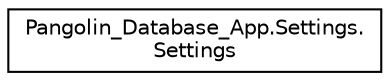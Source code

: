 digraph "Graphical Class Hierarchy"
{
 // LATEX_PDF_SIZE
  edge [fontname="Helvetica",fontsize="10",labelfontname="Helvetica",labelfontsize="10"];
  node [fontname="Helvetica",fontsize="10",shape=record];
  rankdir="LR";
  Node0 [label="Pangolin_Database_App.Settings.\lSettings",height=0.2,width=0.4,color="black", fillcolor="white", style="filled",URL="$class_pangolin___database___app_1_1_settings_1_1_settings.html",tooltip=" "];
}
